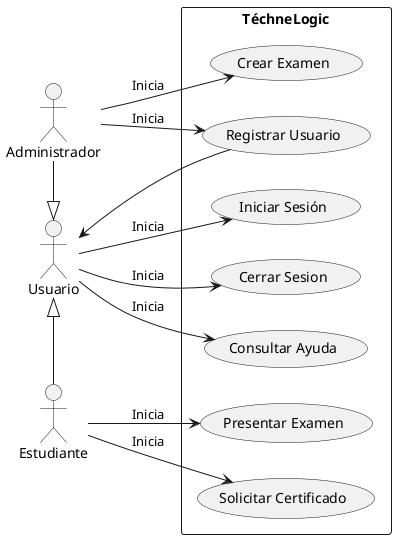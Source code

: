 @startuml 
left to right direction

actor "Administrador" as Admin
actor "Estudiante" as Student
actor "Usuario" as User

rectangle TéchneLogic {
usecase "Crear Examen" as CreateT
usecase "Registrar Usuario" as Register
usecase "Iniciar Sesión" as Login
usecase "Cerrar Sesion" as Logout
usecase "Consultar Ayuda" as Help
usecase "Presentar Examen" as Test
usecase "Solicitar Certificado" as Certify
}

User <|-l- Admin
User <|-r- Student

Admin --> CreateT : Inicia

Admin --> Register : Inicia
User <-- Register

User --> Login : Inicia
User --> Logout : Inicia

User --> Help : Inicia

Student --> Test : Inicia

Student --> Certify : Inicia

@enduml